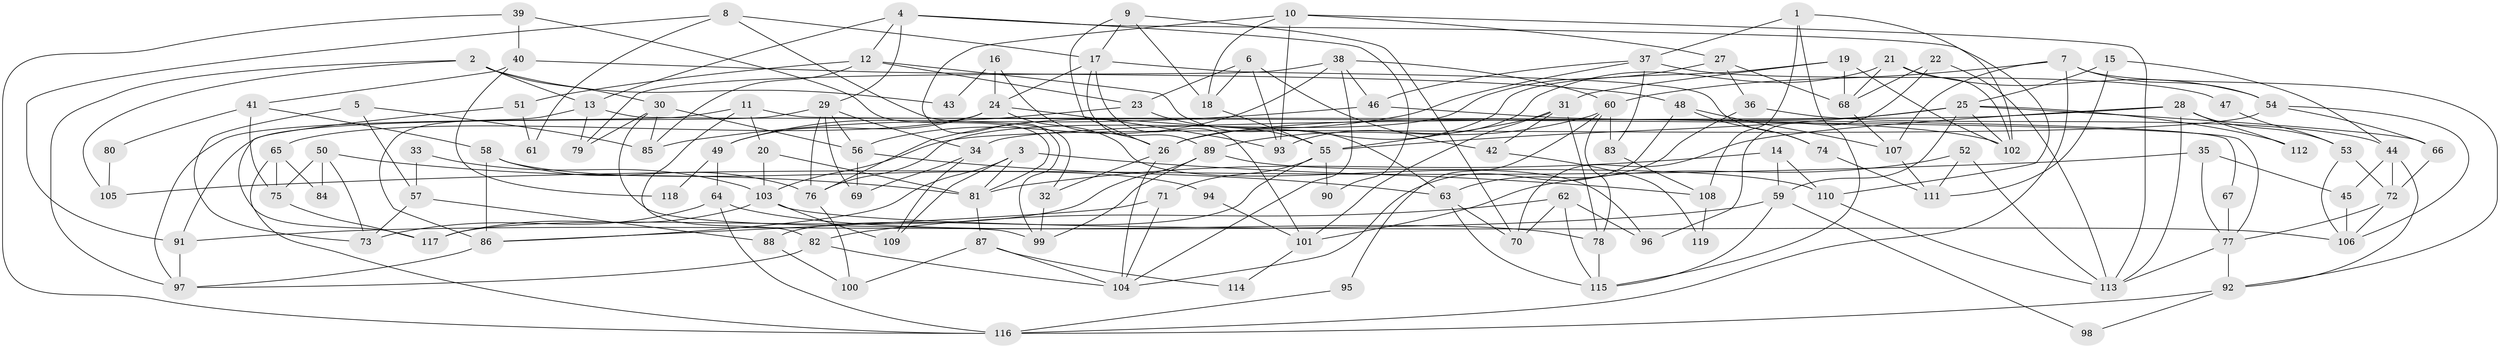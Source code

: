 // coarse degree distribution, {12: 0.0425531914893617, 11: 0.0851063829787234, 9: 0.0425531914893617, 14: 0.06382978723404255, 4: 0.23404255319148937, 7: 0.0851063829787234, 5: 0.0851063829787234, 6: 0.10638297872340426, 8: 0.0425531914893617, 10: 0.02127659574468085, 2: 0.10638297872340426, 3: 0.0851063829787234}
// Generated by graph-tools (version 1.1) at 2025/18/03/04/25 18:18:39]
// undirected, 119 vertices, 238 edges
graph export_dot {
graph [start="1"]
  node [color=gray90,style=filled];
  1;
  2;
  3;
  4;
  5;
  6;
  7;
  8;
  9;
  10;
  11;
  12;
  13;
  14;
  15;
  16;
  17;
  18;
  19;
  20;
  21;
  22;
  23;
  24;
  25;
  26;
  27;
  28;
  29;
  30;
  31;
  32;
  33;
  34;
  35;
  36;
  37;
  38;
  39;
  40;
  41;
  42;
  43;
  44;
  45;
  46;
  47;
  48;
  49;
  50;
  51;
  52;
  53;
  54;
  55;
  56;
  57;
  58;
  59;
  60;
  61;
  62;
  63;
  64;
  65;
  66;
  67;
  68;
  69;
  70;
  71;
  72;
  73;
  74;
  75;
  76;
  77;
  78;
  79;
  80;
  81;
  82;
  83;
  84;
  85;
  86;
  87;
  88;
  89;
  90;
  91;
  92;
  93;
  94;
  95;
  96;
  97;
  98;
  99;
  100;
  101;
  102;
  103;
  104;
  105;
  106;
  107;
  108;
  109;
  110;
  111;
  112;
  113;
  114;
  115;
  116;
  117;
  118;
  119;
  1 -- 102;
  1 -- 108;
  1 -- 37;
  1 -- 115;
  2 -- 97;
  2 -- 30;
  2 -- 13;
  2 -- 43;
  2 -- 105;
  3 -- 86;
  3 -- 109;
  3 -- 81;
  3 -- 108;
  4 -- 12;
  4 -- 110;
  4 -- 13;
  4 -- 29;
  4 -- 90;
  5 -- 85;
  5 -- 57;
  5 -- 73;
  6 -- 23;
  6 -- 93;
  6 -- 18;
  6 -- 42;
  7 -- 92;
  7 -- 54;
  7 -- 60;
  7 -- 107;
  7 -- 116;
  8 -- 91;
  8 -- 17;
  8 -- 32;
  8 -- 61;
  9 -- 18;
  9 -- 70;
  9 -- 17;
  9 -- 26;
  10 -- 27;
  10 -- 99;
  10 -- 18;
  10 -- 93;
  10 -- 113;
  11 -- 20;
  11 -- 82;
  11 -- 77;
  11 -- 97;
  12 -- 85;
  12 -- 23;
  12 -- 51;
  12 -- 63;
  13 -- 67;
  13 -- 79;
  13 -- 86;
  14 -- 59;
  14 -- 110;
  14 -- 81;
  15 -- 111;
  15 -- 44;
  15 -- 25;
  16 -- 24;
  16 -- 26;
  16 -- 43;
  17 -- 101;
  17 -- 24;
  17 -- 74;
  17 -- 89;
  18 -- 55;
  19 -- 102;
  19 -- 26;
  19 -- 31;
  19 -- 68;
  20 -- 81;
  20 -- 103;
  21 -- 54;
  21 -- 68;
  21 -- 93;
  21 -- 102;
  22 -- 96;
  22 -- 113;
  22 -- 68;
  23 -- 49;
  23 -- 55;
  24 -- 93;
  24 -- 49;
  24 -- 65;
  24 -- 96;
  25 -- 59;
  25 -- 26;
  25 -- 55;
  25 -- 66;
  25 -- 102;
  25 -- 112;
  26 -- 32;
  26 -- 104;
  27 -- 76;
  27 -- 68;
  27 -- 36;
  28 -- 113;
  28 -- 34;
  28 -- 53;
  28 -- 70;
  28 -- 112;
  29 -- 56;
  29 -- 34;
  29 -- 69;
  29 -- 76;
  29 -- 91;
  30 -- 99;
  30 -- 56;
  30 -- 79;
  30 -- 85;
  31 -- 55;
  31 -- 42;
  31 -- 78;
  31 -- 101;
  32 -- 99;
  33 -- 103;
  33 -- 57;
  34 -- 69;
  34 -- 109;
  35 -- 45;
  35 -- 77;
  35 -- 105;
  36 -- 63;
  36 -- 44;
  37 -- 46;
  37 -- 47;
  37 -- 76;
  37 -- 83;
  38 -- 104;
  38 -- 79;
  38 -- 46;
  38 -- 56;
  38 -- 60;
  39 -- 81;
  39 -- 116;
  39 -- 40;
  40 -- 48;
  40 -- 41;
  40 -- 118;
  41 -- 58;
  41 -- 75;
  41 -- 80;
  42 -- 119;
  44 -- 72;
  44 -- 45;
  44 -- 92;
  45 -- 106;
  46 -- 102;
  46 -- 85;
  47 -- 53;
  48 -- 107;
  48 -- 104;
  48 -- 74;
  49 -- 64;
  49 -- 118;
  50 -- 73;
  50 -- 81;
  50 -- 75;
  50 -- 84;
  51 -- 117;
  51 -- 61;
  52 -- 111;
  52 -- 113;
  52 -- 101;
  53 -- 72;
  53 -- 106;
  54 -- 103;
  54 -- 106;
  54 -- 66;
  55 -- 71;
  55 -- 88;
  55 -- 90;
  56 -- 63;
  56 -- 69;
  57 -- 88;
  57 -- 73;
  58 -- 76;
  58 -- 86;
  58 -- 94;
  59 -- 91;
  59 -- 115;
  59 -- 98;
  60 -- 78;
  60 -- 83;
  60 -- 89;
  60 -- 95;
  62 -- 70;
  62 -- 115;
  62 -- 82;
  62 -- 96;
  63 -- 115;
  63 -- 70;
  64 -- 116;
  64 -- 78;
  64 -- 73;
  65 -- 75;
  65 -- 84;
  65 -- 116;
  66 -- 72;
  67 -- 77;
  68 -- 107;
  71 -- 86;
  71 -- 104;
  72 -- 77;
  72 -- 106;
  74 -- 111;
  75 -- 117;
  76 -- 100;
  77 -- 92;
  77 -- 113;
  78 -- 115;
  80 -- 105;
  81 -- 87;
  82 -- 104;
  82 -- 97;
  83 -- 108;
  86 -- 97;
  87 -- 104;
  87 -- 100;
  87 -- 114;
  88 -- 100;
  89 -- 99;
  89 -- 110;
  89 -- 117;
  91 -- 97;
  92 -- 116;
  92 -- 98;
  94 -- 101;
  95 -- 116;
  101 -- 114;
  103 -- 106;
  103 -- 117;
  103 -- 109;
  107 -- 111;
  108 -- 119;
  110 -- 113;
}
